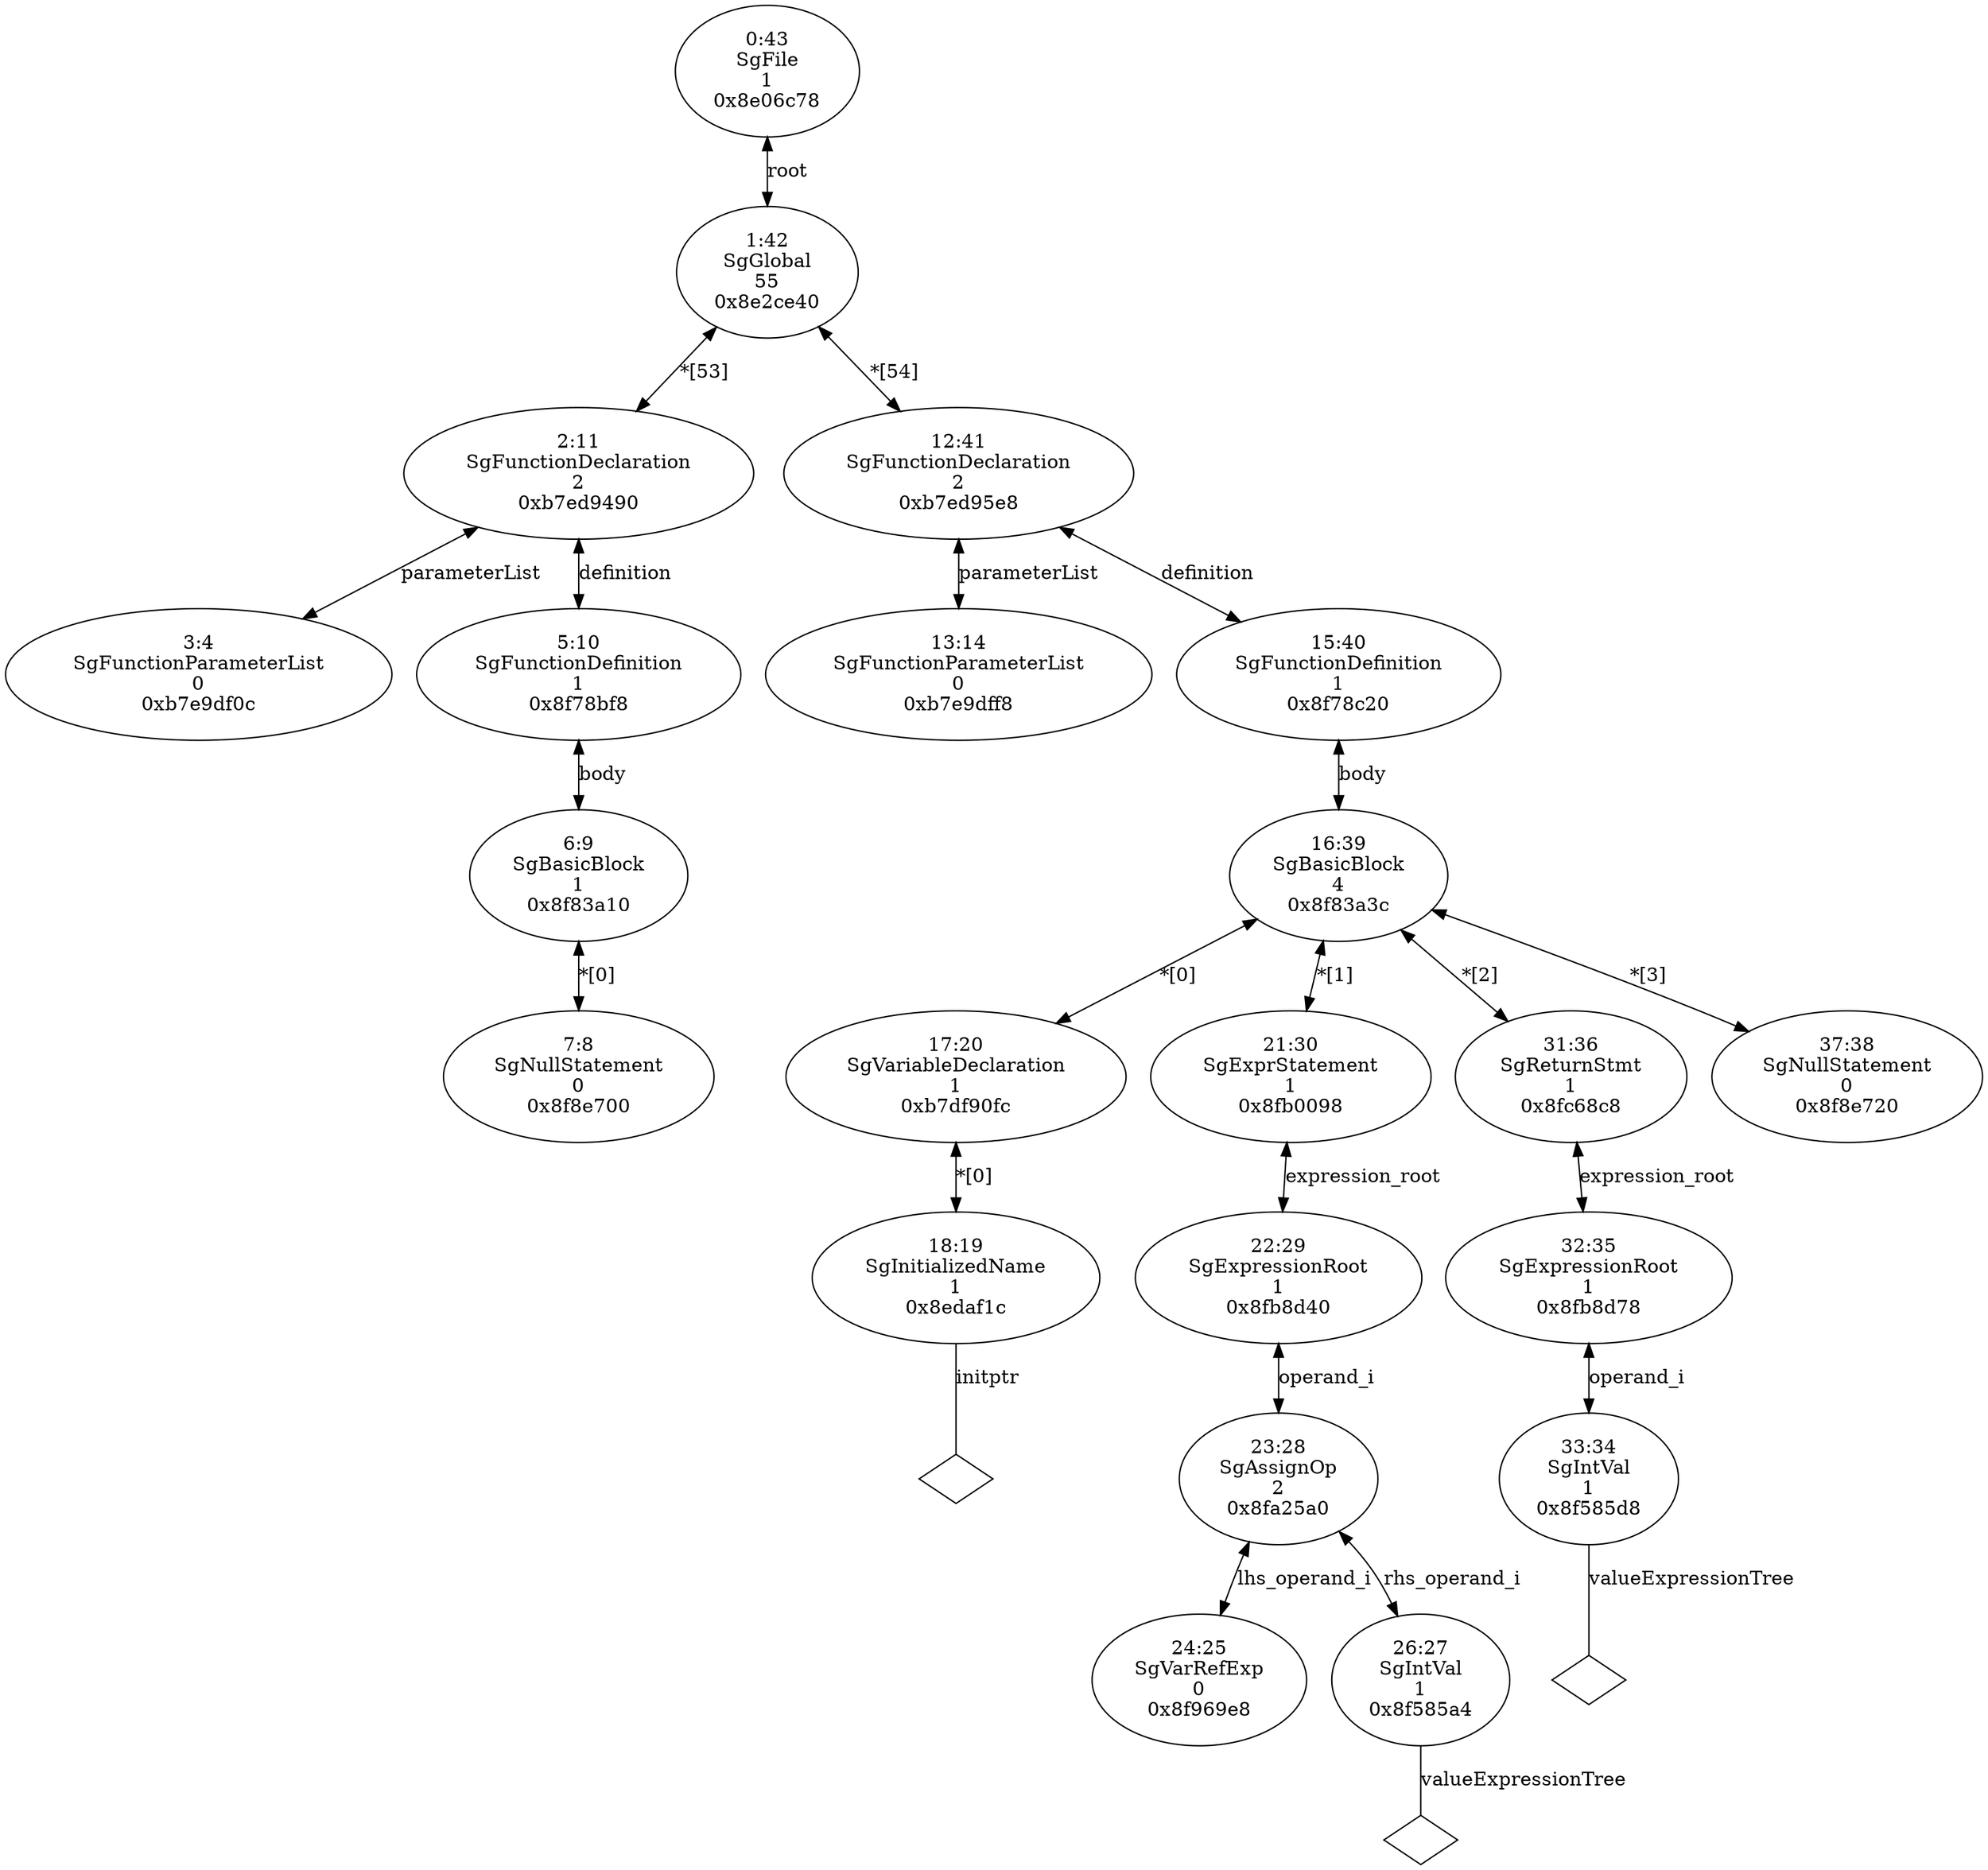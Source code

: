 digraph "G./localNonLocal.c.dot" {
"0xb7e9df0c"[label="3:4\nSgFunctionParameterList\n0\n0xb7e9df0c\n" ];
"0x8f8e700"[label="7:8\nSgNullStatement\n0\n0x8f8e700\n" ];
"0x8f83a10"[label="6:9\nSgBasicBlock\n1\n0x8f83a10\n" ];
"0x8f83a10" -> "0x8f8e700"[label="*[0]" dir=both ];
"0x8f78bf8"[label="5:10\nSgFunctionDefinition\n1\n0x8f78bf8\n" ];
"0x8f78bf8" -> "0x8f83a10"[label="body" dir=both ];
"0xb7ed9490"[label="2:11\nSgFunctionDeclaration\n2\n0xb7ed9490\n" ];
"0xb7ed9490" -> "0xb7e9df0c"[label="parameterList" dir=both ];
"0xb7ed9490" -> "0x8f78bf8"[label="definition" dir=both ];
"0xb7e9dff8"[label="13:14\nSgFunctionParameterList\n0\n0xb7e9dff8\n" ];
"0x8edaf1c"[label="18:19\nSgInitializedName\n1\n0x8edaf1c\n" ];
"0x8edaf1c" -> "0x8edaf1c__initptr__null"[label="initptr" dir=none ];
"0x8edaf1c__initptr__null"[label="" shape=diamond ];
"0xb7df90fc"[label="17:20\nSgVariableDeclaration\n1\n0xb7df90fc\n" ];
"0xb7df90fc" -> "0x8edaf1c"[label="*[0]" dir=both ];
"0x8f969e8"[label="24:25\nSgVarRefExp\n0\n0x8f969e8\n" ];
"0x8f585a4"[label="26:27\nSgIntVal\n1\n0x8f585a4\n" ];
"0x8f585a4" -> "0x8f585a4__valueExpressionTree__null"[label="valueExpressionTree" dir=none ];
"0x8f585a4__valueExpressionTree__null"[label="" shape=diamond ];
"0x8fa25a0"[label="23:28\nSgAssignOp\n2\n0x8fa25a0\n" ];
"0x8fa25a0" -> "0x8f969e8"[label="lhs_operand_i" dir=both ];
"0x8fa25a0" -> "0x8f585a4"[label="rhs_operand_i" dir=both ];
"0x8fb8d40"[label="22:29\nSgExpressionRoot\n1\n0x8fb8d40\n" ];
"0x8fb8d40" -> "0x8fa25a0"[label="operand_i" dir=both ];
"0x8fb0098"[label="21:30\nSgExprStatement\n1\n0x8fb0098\n" ];
"0x8fb0098" -> "0x8fb8d40"[label="expression_root" dir=both ];
"0x8f585d8"[label="33:34\nSgIntVal\n1\n0x8f585d8\n" ];
"0x8f585d8" -> "0x8f585d8__valueExpressionTree__null"[label="valueExpressionTree" dir=none ];
"0x8f585d8__valueExpressionTree__null"[label="" shape=diamond ];
"0x8fb8d78"[label="32:35\nSgExpressionRoot\n1\n0x8fb8d78\n" ];
"0x8fb8d78" -> "0x8f585d8"[label="operand_i" dir=both ];
"0x8fc68c8"[label="31:36\nSgReturnStmt\n1\n0x8fc68c8\n" ];
"0x8fc68c8" -> "0x8fb8d78"[label="expression_root" dir=both ];
"0x8f8e720"[label="37:38\nSgNullStatement\n0\n0x8f8e720\n" ];
"0x8f83a3c"[label="16:39\nSgBasicBlock\n4\n0x8f83a3c\n" ];
"0x8f83a3c" -> "0xb7df90fc"[label="*[0]" dir=both ];
"0x8f83a3c" -> "0x8fb0098"[label="*[1]" dir=both ];
"0x8f83a3c" -> "0x8fc68c8"[label="*[2]" dir=both ];
"0x8f83a3c" -> "0x8f8e720"[label="*[3]" dir=both ];
"0x8f78c20"[label="15:40\nSgFunctionDefinition\n1\n0x8f78c20\n" ];
"0x8f78c20" -> "0x8f83a3c"[label="body" dir=both ];
"0xb7ed95e8"[label="12:41\nSgFunctionDeclaration\n2\n0xb7ed95e8\n" ];
"0xb7ed95e8" -> "0xb7e9dff8"[label="parameterList" dir=both ];
"0xb7ed95e8" -> "0x8f78c20"[label="definition" dir=both ];
"0x8e2ce40"[label="1:42\nSgGlobal\n55\n0x8e2ce40\n" ];
"0x8e2ce40" -> "0xb7ed9490"[label="*[53]" dir=both ];
"0x8e2ce40" -> "0xb7ed95e8"[label="*[54]" dir=both ];
"0x8e06c78"[label="0:43\nSgFile\n1\n0x8e06c78\n" ];
"0x8e06c78" -> "0x8e2ce40"[label="root" dir=both ];
}
